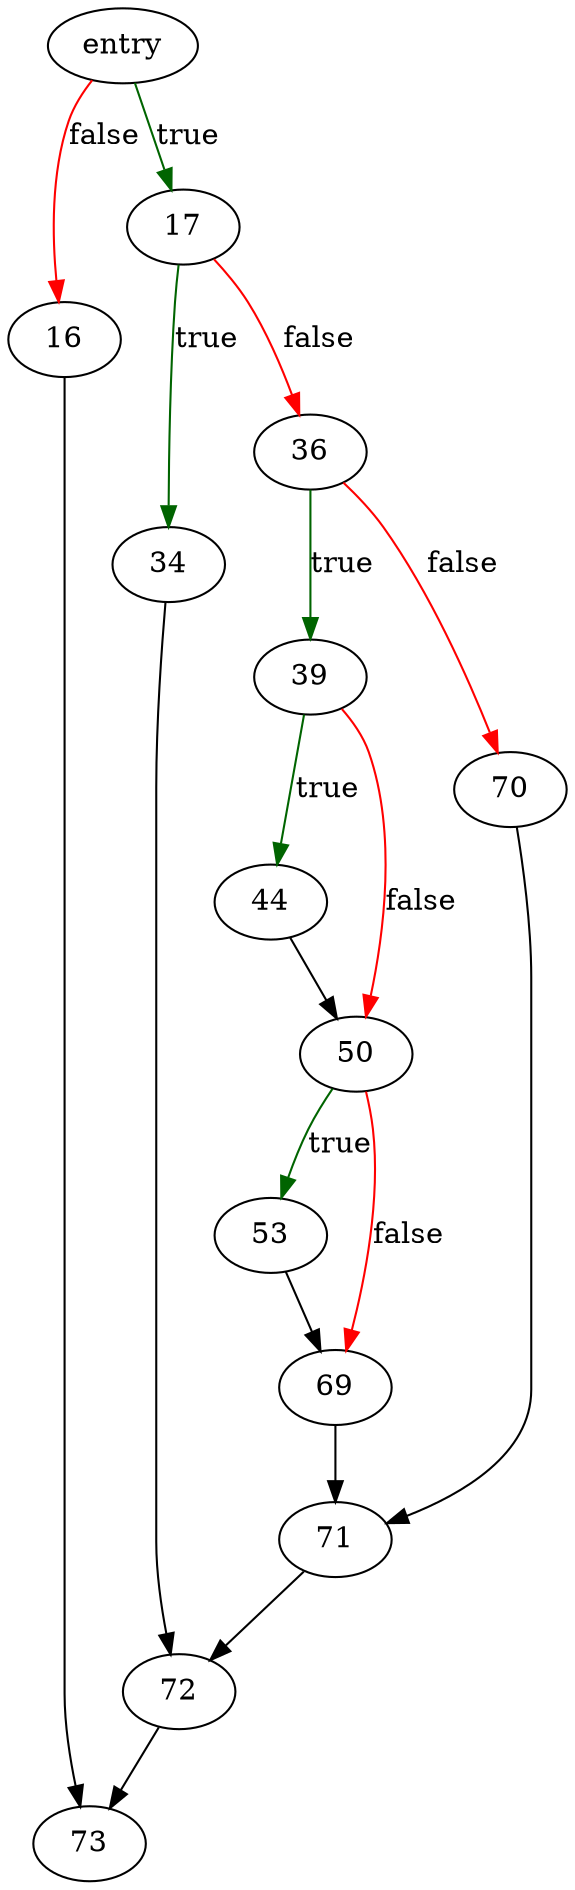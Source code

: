 digraph "sqlite3BtreeIncrVacuum" {
	// Node definitions.
	1 [label=entry];
	16;
	17;
	34;
	36;
	39;
	44;
	50;
	53;
	69;
	70;
	71;
	72;
	73;

	// Edge definitions.
	1 -> 16 [
		color=red
		label=false
	];
	1 -> 17 [
		color=darkgreen
		label=true
	];
	16 -> 73;
	17 -> 34 [
		color=darkgreen
		label=true
	];
	17 -> 36 [
		color=red
		label=false
	];
	34 -> 72;
	36 -> 39 [
		color=darkgreen
		label=true
	];
	36 -> 70 [
		color=red
		label=false
	];
	39 -> 44 [
		color=darkgreen
		label=true
	];
	39 -> 50 [
		color=red
		label=false
	];
	44 -> 50;
	50 -> 53 [
		color=darkgreen
		label=true
	];
	50 -> 69 [
		color=red
		label=false
	];
	53 -> 69;
	69 -> 71;
	70 -> 71;
	71 -> 72;
	72 -> 73;
}
